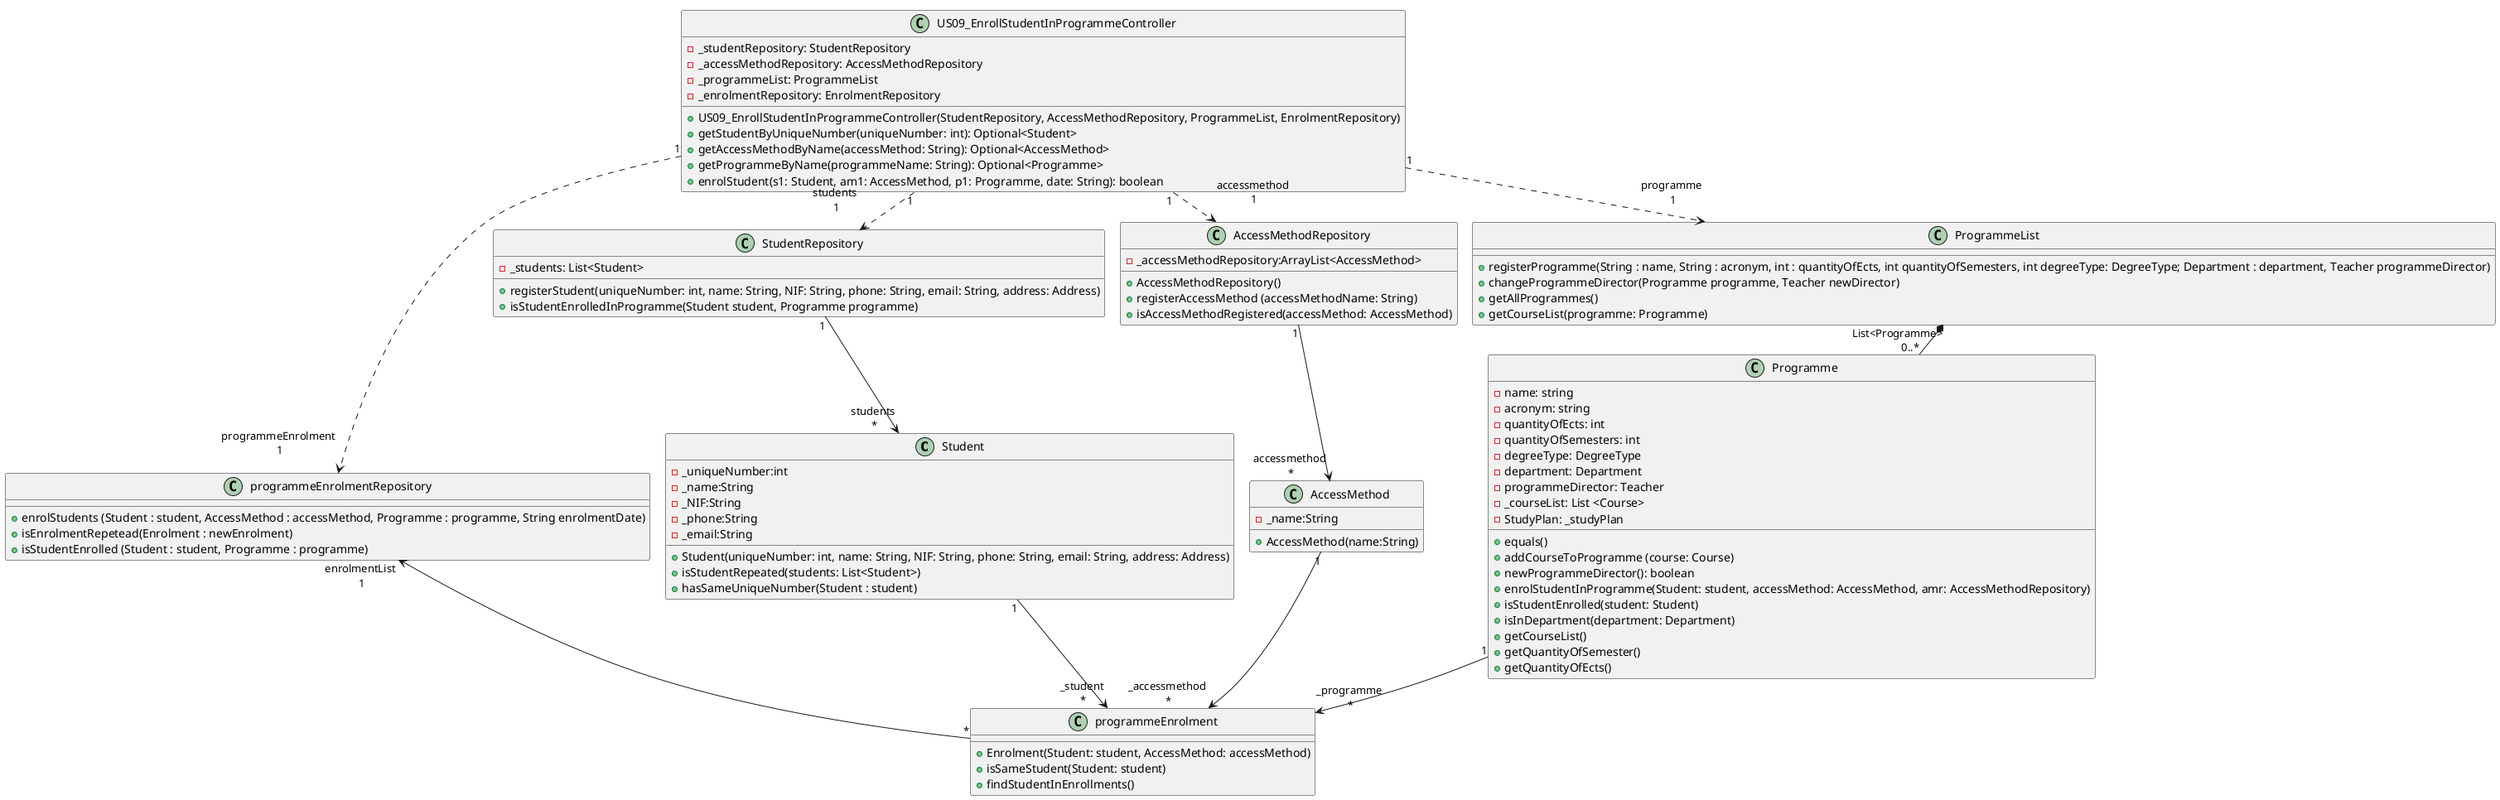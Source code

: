 @startuml
'https://plantuml.com/sequence-diagram

!pragma layout smetana
'left to right direction

class Student {
    -_uniqueNumber:int
    -_name:String
    -_NIF:String
    -_phone:String
    -_email:String
    +Student(uniqueNumber: int, name: String, NIF: String, phone: String, email: String, address: Address)
    +isStudentRepeated(students: List<Student>)
    +hasSameUniqueNumber(Student : student)
}

class AccessMethod {
    -_name:String
    +AccessMethod(name:String)
}

class Programme {
     - name: string
     - acronym: string
     - quantityOfEcts: int
     - quantityOfSemesters: int
     - degreeType: DegreeType
     - department: Department
     - programmeDirector: Teacher
     -_courseList: List <Course>
     -StudyPlan: _studyPlan
     + equals()
     + addCourseToProgramme (course: Course)
     + newProgrammeDirector(): boolean
     +enrolStudentInProgramme(Student: student, accessMethod: AccessMethod, amr: AccessMethodRepository)
     +isStudentEnrolled(student: Student)
     +isInDepartment(department: Department)
     +getCourseList()
     +getQuantityOfSemester()
     +getQuantityOfEcts()
 }

 class programmeEnrolment {
     +Enrolment(Student: student, AccessMethod: accessMethod)
     +isSameStudent(Student: student)
     +findStudentInEnrollments()
 }

class programmeEnrolmentRepository {
     +enrolStudents (Student : student, AccessMethod : accessMethod, Programme : programme, String enrolmentDate)
     +isEnrolmentRepetead(Enrolment : newEnrolment)
     +isStudentEnrolled (Student : student, Programme : programme)
}

class US09_EnrollStudentInProgrammeController {
     -_studentRepository: StudentRepository
     -_accessMethodRepository: AccessMethodRepository
     -_programmeList: ProgrammeList
     -_enrolmentRepository: EnrolmentRepository
     + US09_EnrollStudentInProgrammeController(StudentRepository, AccessMethodRepository, ProgrammeList, EnrolmentRepository)
     + getStudentByUniqueNumber(uniqueNumber: int): Optional<Student>
     + getAccessMethodByName(accessMethod: String): Optional<AccessMethod>
     + getProgrammeByName(programmeName: String): Optional<Programme>
     + enrolStudent(s1: Student, am1: AccessMethod, p1: Programme, date: String): boolean
}

class StudentRepository {
    -_students: List<Student>
    +registerStudent(uniqueNumber: int, name: String, NIF: String, phone: String, email: String, address: Address)
    +isStudentEnrolledInProgramme(Student student, Programme programme)
}

class AccessMethodRepository {
    -_accessMethodRepository:ArrayList<AccessMethod>
    +AccessMethodRepository()
    +registerAccessMethod (accessMethodName: String)
    +isAccessMethodRegistered(accessMethod: AccessMethod)
}

class ProgrammeList {
     +registerProgramme(String : name, String : acronym, int : quantityOfEcts, int quantityOfSemesters, int degreeType: DegreeType; Department : department, Teacher programmeDirector)
     +changeProgrammeDirector(Programme programme, Teacher newDirector)
     +getAllProgrammes()
     +getCourseList(programme: Programme)
}

StudentRepository "1" --> "students \n*" Student
AccessMethodRepository "1" --> "accessmethod \n*" AccessMethod
ProgrammeList "List<Programme>" *-- "0..*" Programme
programmeEnrolmentRepository "enrolmentList \n1" <-- "*" programmeEnrolment
Student "1" --> "_student \n*" programmeEnrolment
AccessMethod "1" --> "_accessmethod \n*" programmeEnrolment
Programme "1"  --> "_programme \n*" programmeEnrolment
US09_EnrollStudentInProgrammeController "1" ..> "students \n1\n" StudentRepository
US09_EnrollStudentInProgrammeController "1" ..> "accessmethod \n1\n" AccessMethodRepository
US09_EnrollStudentInProgrammeController "1" ..> "programme \n1\n" ProgrammeList
US09_EnrollStudentInProgrammeController "1" ..> "programmeEnrolment \n1\n" programmeEnrolmentRepository

@enduml